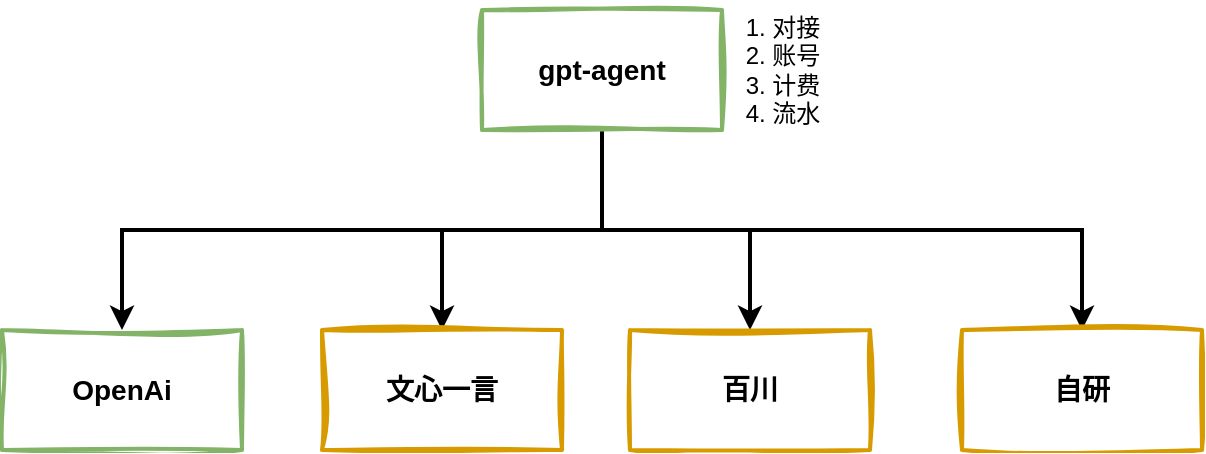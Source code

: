 <mxfile version="24.2.5" type="github">
  <diagram name="第 1 页" id="SDa2IEumXsh_TqjZFD44">
    <mxGraphModel dx="1041" dy="753" grid="1" gridSize="10" guides="1" tooltips="1" connect="1" arrows="1" fold="1" page="1" pageScale="1" pageWidth="827" pageHeight="1169" math="0" shadow="0">
      <root>
        <mxCell id="0" />
        <mxCell id="1" parent="0" />
        <mxCell id="RY5VYGJdrSWnJKSetP0g-6" style="edgeStyle=orthogonalEdgeStyle;rounded=0;orthogonalLoop=1;jettySize=auto;html=1;exitX=0.5;exitY=1;exitDx=0;exitDy=0;entryX=0.5;entryY=0;entryDx=0;entryDy=0;strokeWidth=2;" edge="1" parent="1" source="RY5VYGJdrSWnJKSetP0g-1" target="RY5VYGJdrSWnJKSetP0g-2">
          <mxGeometry relative="1" as="geometry" />
        </mxCell>
        <mxCell id="RY5VYGJdrSWnJKSetP0g-7" style="edgeStyle=orthogonalEdgeStyle;rounded=0;orthogonalLoop=1;jettySize=auto;html=1;exitX=0.5;exitY=1;exitDx=0;exitDy=0;entryX=0.5;entryY=0;entryDx=0;entryDy=0;strokeWidth=2;" edge="1" parent="1" source="RY5VYGJdrSWnJKSetP0g-1" target="RY5VYGJdrSWnJKSetP0g-3">
          <mxGeometry relative="1" as="geometry" />
        </mxCell>
        <mxCell id="RY5VYGJdrSWnJKSetP0g-8" style="edgeStyle=orthogonalEdgeStyle;rounded=0;orthogonalLoop=1;jettySize=auto;html=1;exitX=0.5;exitY=1;exitDx=0;exitDy=0;entryX=0.5;entryY=0;entryDx=0;entryDy=0;strokeWidth=2;" edge="1" parent="1" source="RY5VYGJdrSWnJKSetP0g-1" target="RY5VYGJdrSWnJKSetP0g-4">
          <mxGeometry relative="1" as="geometry" />
        </mxCell>
        <mxCell id="RY5VYGJdrSWnJKSetP0g-9" style="edgeStyle=orthogonalEdgeStyle;rounded=0;orthogonalLoop=1;jettySize=auto;html=1;exitX=0.5;exitY=1;exitDx=0;exitDy=0;entryX=0.5;entryY=0;entryDx=0;entryDy=0;strokeWidth=2;" edge="1" parent="1" source="RY5VYGJdrSWnJKSetP0g-1" target="RY5VYGJdrSWnJKSetP0g-5">
          <mxGeometry relative="1" as="geometry" />
        </mxCell>
        <mxCell id="RY5VYGJdrSWnJKSetP0g-1" value="&lt;font style=&quot;font-size: 14px;&quot;&gt;&lt;b&gt;gpt-agent&lt;/b&gt;&lt;/font&gt;" style="rounded=0;whiteSpace=wrap;html=1;strokeWidth=2;fillColor=none;sketch=1;curveFitting=1;jiggle=2;strokeColor=#82b366;" vertex="1" parent="1">
          <mxGeometry x="280" y="200" width="120" height="60" as="geometry" />
        </mxCell>
        <mxCell id="RY5VYGJdrSWnJKSetP0g-2" value="&lt;span style=&quot;font-size: 14px;&quot;&gt;&lt;b&gt;OpenAi&lt;/b&gt;&lt;/span&gt;" style="rounded=0;whiteSpace=wrap;html=1;strokeWidth=2;fillColor=none;sketch=1;curveFitting=1;jiggle=2;strokeColor=#82b366;" vertex="1" parent="1">
          <mxGeometry x="40" y="360" width="120" height="60" as="geometry" />
        </mxCell>
        <mxCell id="RY5VYGJdrSWnJKSetP0g-3" value="&lt;span style=&quot;font-size: 14px;&quot;&gt;&lt;b&gt;文心一言&lt;/b&gt;&lt;/span&gt;" style="rounded=0;whiteSpace=wrap;html=1;strokeWidth=2;fillColor=none;sketch=1;curveFitting=1;jiggle=2;strokeColor=#d79b00;" vertex="1" parent="1">
          <mxGeometry x="200" y="360" width="120" height="60" as="geometry" />
        </mxCell>
        <mxCell id="RY5VYGJdrSWnJKSetP0g-4" value="&lt;span style=&quot;font-size: 14px;&quot;&gt;&lt;b&gt;百川&lt;/b&gt;&lt;/span&gt;" style="rounded=0;whiteSpace=wrap;html=1;strokeWidth=2;fillColor=none;sketch=1;curveFitting=1;jiggle=2;strokeColor=#d79b00;" vertex="1" parent="1">
          <mxGeometry x="354" y="360" width="120" height="60" as="geometry" />
        </mxCell>
        <mxCell id="RY5VYGJdrSWnJKSetP0g-5" value="&lt;span style=&quot;font-size: 14px;&quot;&gt;&lt;b&gt;自研&lt;/b&gt;&lt;/span&gt;" style="rounded=0;whiteSpace=wrap;html=1;strokeWidth=2;fillColor=none;sketch=1;curveFitting=1;jiggle=2;strokeColor=#d79b00;" vertex="1" parent="1">
          <mxGeometry x="520" y="360" width="120" height="60" as="geometry" />
        </mxCell>
        <mxCell id="RY5VYGJdrSWnJKSetP0g-10" value="1. 对接&lt;div&gt;2. 账号&lt;/div&gt;&lt;div&gt;3. 计费&lt;/div&gt;&lt;div&gt;4. 流水&lt;/div&gt;" style="text;html=1;align=center;verticalAlign=middle;resizable=0;points=[];autosize=1;strokeColor=none;fillColor=none;" vertex="1" parent="1">
          <mxGeometry x="400" y="195" width="60" height="70" as="geometry" />
        </mxCell>
      </root>
    </mxGraphModel>
  </diagram>
</mxfile>
